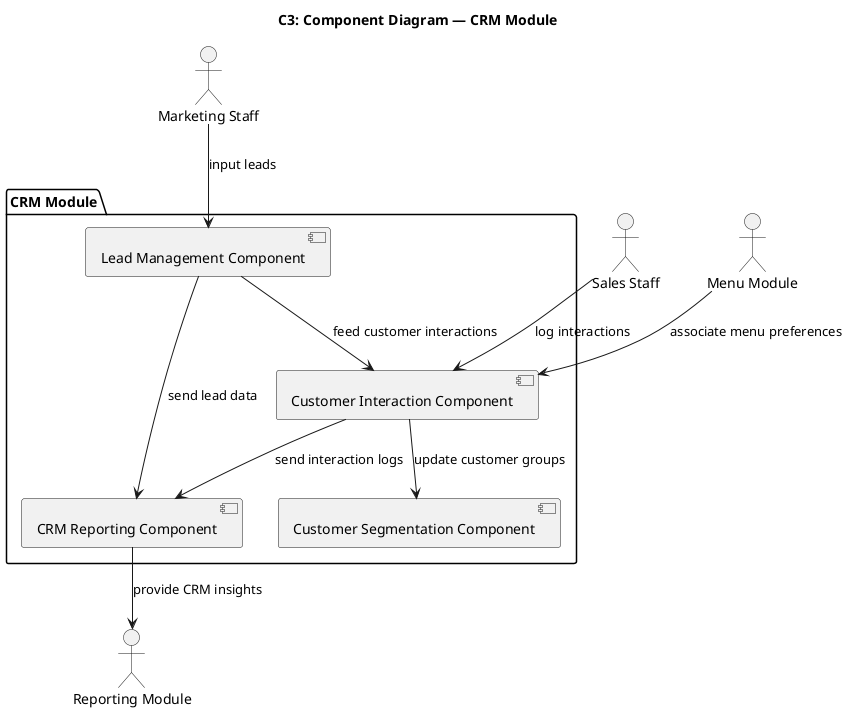 @startuml C3_CRMModule
title C3: Component Diagram — CRM Module

package "CRM Module" {
    [Lead Management Component] as Leads
    [Customer Interaction Component] as CustomerInt
    [Customer Segmentation Component] as Segmentation
    [CRM Reporting Component] as CRMReport
}

' Internal interactions
Leads --> CustomerInt : feed customer interactions
CustomerInt --> Segmentation : update customer groups
Leads --> CRMReport : send lead data
CustomerInt --> CRMReport : send interaction logs

' External interactions
actor "Marketing Staff" as Marketing
actor "Sales Staff" as Sales
actor "Reporting Module" as ReportMod
actor "Menu Module" as MenuMod

Marketing --> Leads : input leads
Sales --> CustomerInt : log interactions
MenuMod --> CustomerInt : associate menu preferences
CRMReport --> ReportMod : provide CRM insights

@enduml
